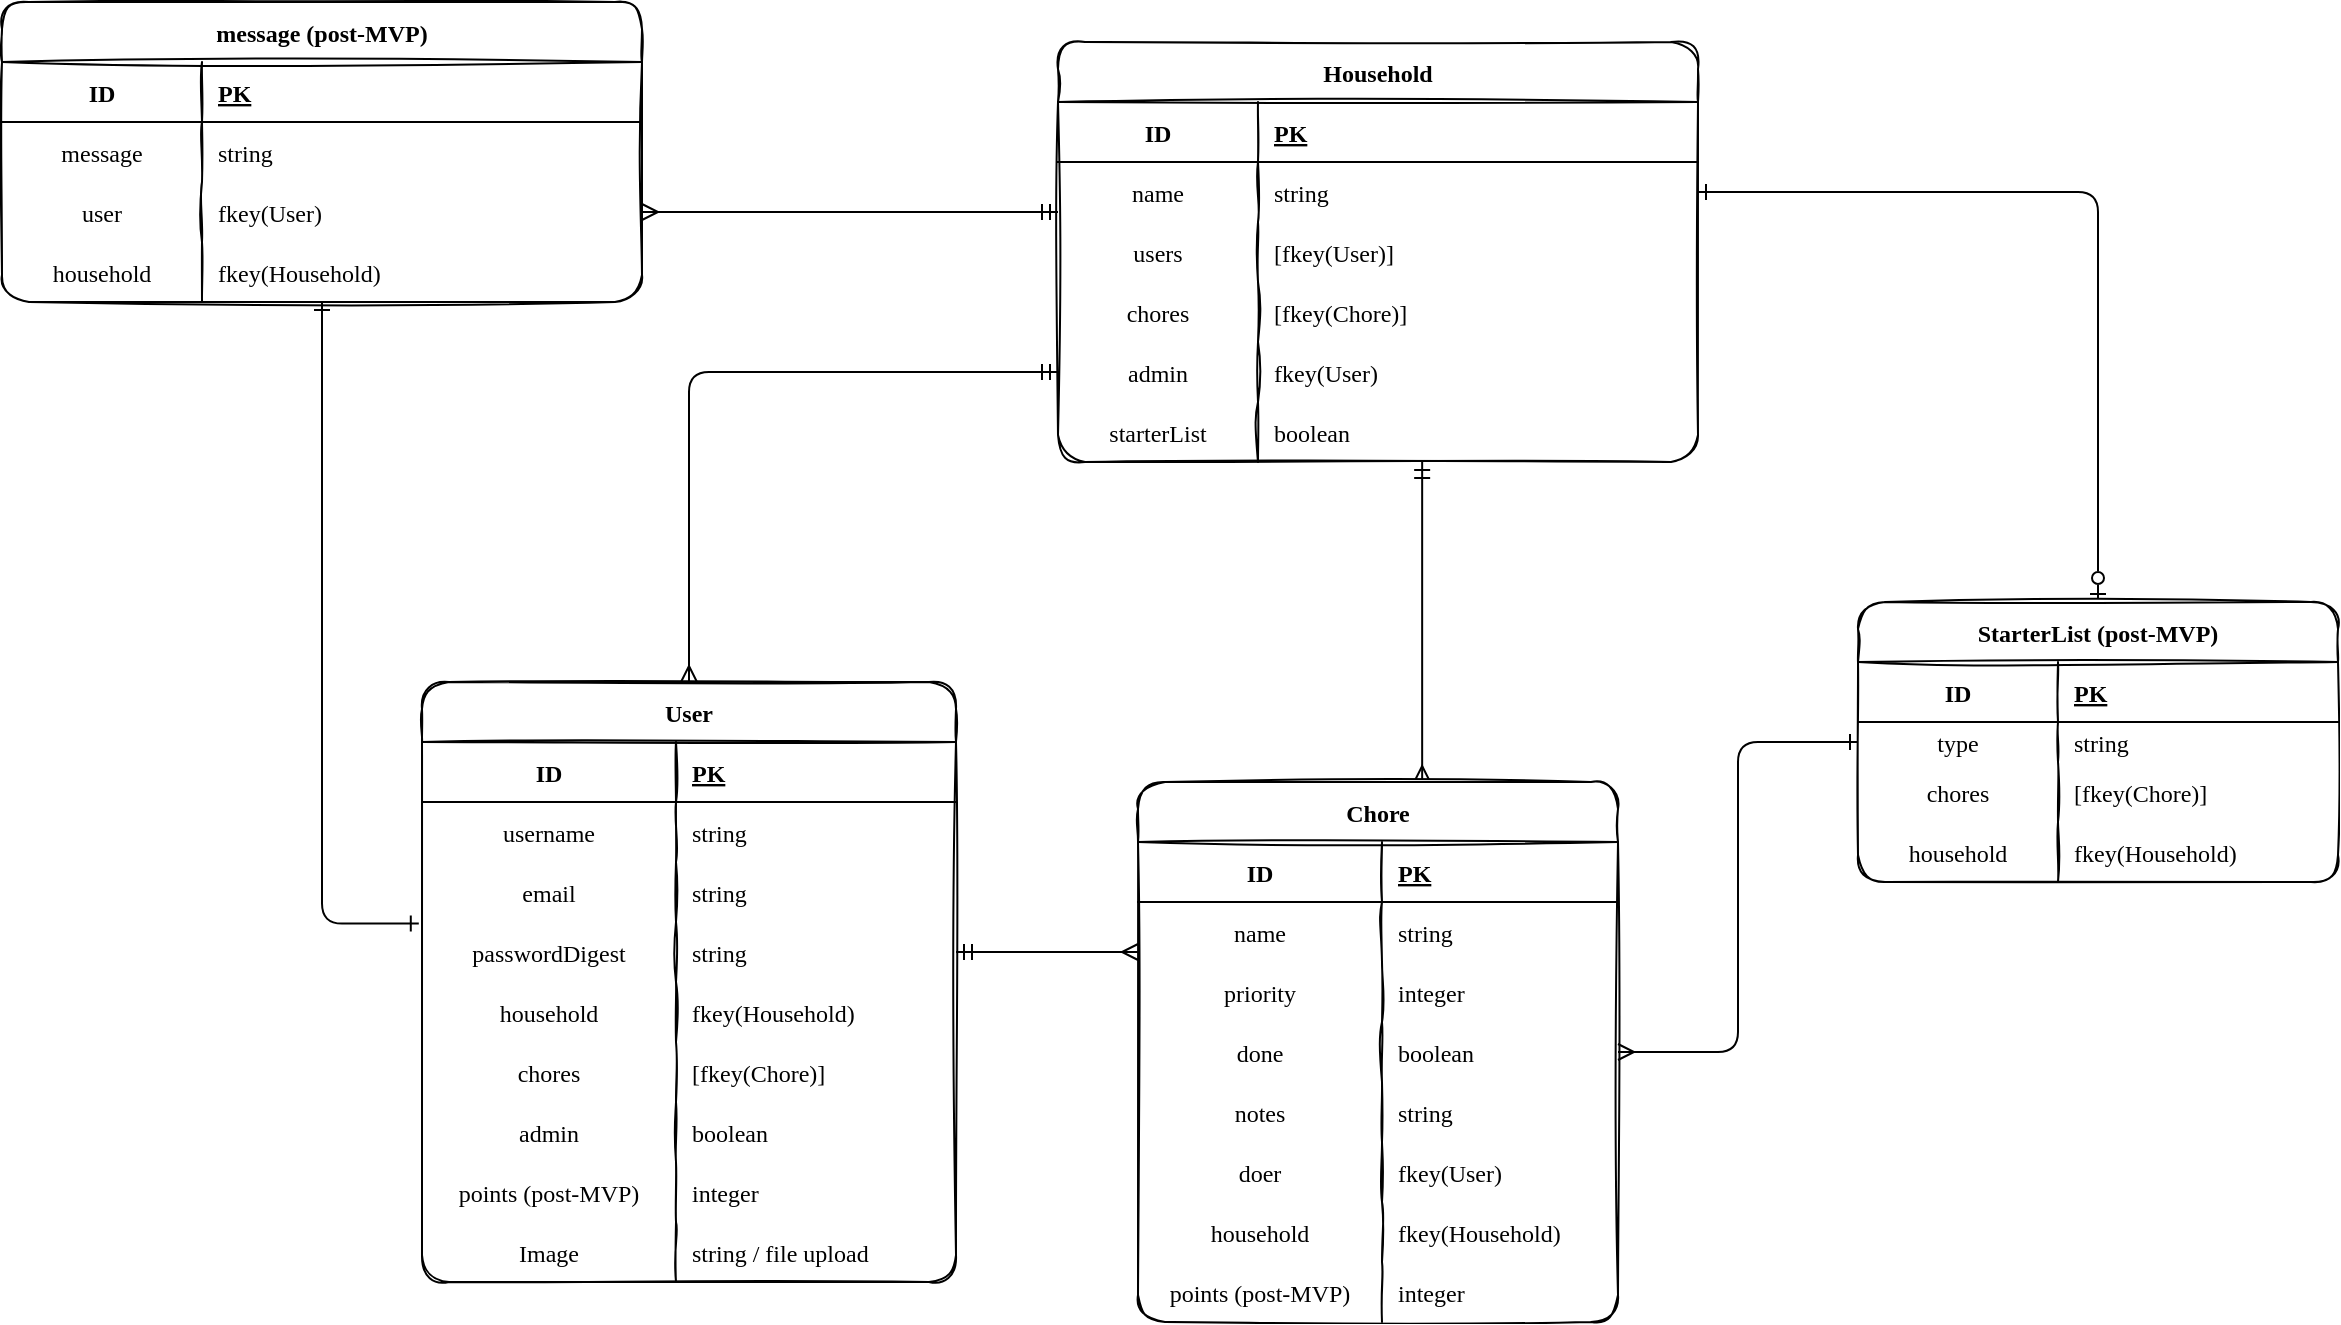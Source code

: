 <mxfile version="16.4.7" type="device"><diagram id="R2lEEEUBdFMjLlhIrx00" name="Page-1"><mxGraphModel dx="3015" dy="1069" grid="1" gridSize="10" guides="1" tooltips="1" connect="1" arrows="1" fold="1" page="1" pageScale="1" pageWidth="1100" pageHeight="850" math="0" shadow="0" extFonts="Permanent Marker^https://fonts.googleapis.com/css?family=Permanent+Marker"><root><mxCell id="0"/><mxCell id="1" parent="0"/><mxCell id="UObRuPVXWEMLyvM88c2D-24" value="" style="edgeStyle=orthogonalEdgeStyle;rounded=1;orthogonalLoop=1;jettySize=auto;html=1;fontFamily=Comic Sans MS;entryX=0;entryY=0.5;entryDx=0;entryDy=0;endArrow=ERmandOne;endFill=0;startArrow=ERmany;startFill=0;" edge="1" parent="1" source="k0sqkgPHbtRCCj4TaCLR-10" target="k0sqkgPHbtRCCj4TaCLR-58"><mxGeometry relative="1" as="geometry"><mxPoint x="308" y="230" as="targetPoint"/></mxGeometry></mxCell><mxCell id="k0sqkgPHbtRCCj4TaCLR-10" value="User" style="shape=table;startSize=30;container=1;collapsible=1;childLayout=tableLayout;fixedRows=1;rowLines=0;fontStyle=1;align=center;resizeLast=1;rounded=1;sketch=1;fontFamily=Comic Sans MS;" parent="1" vertex="1"><mxGeometry x="60" y="400" width="267" height="300" as="geometry"/></mxCell><mxCell id="k0sqkgPHbtRCCj4TaCLR-11" value="" style="shape=partialRectangle;collapsible=0;dropTarget=0;pointerEvents=0;fillColor=none;top=0;left=0;bottom=1;right=0;points=[[0,0.5],[1,0.5]];portConstraint=eastwest;fontFamily=Comic Sans MS;" parent="k0sqkgPHbtRCCj4TaCLR-10" vertex="1"><mxGeometry y="30" width="267" height="30" as="geometry"/></mxCell><mxCell id="k0sqkgPHbtRCCj4TaCLR-12" value="ID" style="shape=partialRectangle;connectable=0;fillColor=none;top=0;left=0;bottom=0;right=0;fontStyle=1;overflow=hidden;fontFamily=Comic Sans MS;" parent="k0sqkgPHbtRCCj4TaCLR-11" vertex="1"><mxGeometry width="127.0" height="30" as="geometry"><mxRectangle width="127.0" height="30" as="alternateBounds"/></mxGeometry></mxCell><mxCell id="k0sqkgPHbtRCCj4TaCLR-13" value="PK" style="shape=partialRectangle;connectable=0;fillColor=none;top=0;left=0;bottom=0;right=0;align=left;spacingLeft=6;fontStyle=5;overflow=hidden;fontFamily=Comic Sans MS;" parent="k0sqkgPHbtRCCj4TaCLR-11" vertex="1"><mxGeometry x="127.0" width="140.0" height="30" as="geometry"><mxRectangle width="140.0" height="30" as="alternateBounds"/></mxGeometry></mxCell><mxCell id="k0sqkgPHbtRCCj4TaCLR-17" value="" style="shape=partialRectangle;collapsible=0;dropTarget=0;pointerEvents=0;fillColor=none;top=0;left=0;bottom=0;right=0;points=[[0,0.5],[1,0.5]];portConstraint=eastwest;fontFamily=Comic Sans MS;" parent="k0sqkgPHbtRCCj4TaCLR-10" vertex="1"><mxGeometry y="60" width="267" height="30" as="geometry"/></mxCell><mxCell id="k0sqkgPHbtRCCj4TaCLR-18" value="username" style="shape=partialRectangle;connectable=0;fillColor=none;top=0;left=0;bottom=0;right=0;editable=1;overflow=hidden;fontFamily=Comic Sans MS;" parent="k0sqkgPHbtRCCj4TaCLR-17" vertex="1"><mxGeometry width="127.0" height="30" as="geometry"><mxRectangle width="127.0" height="30" as="alternateBounds"/></mxGeometry></mxCell><mxCell id="k0sqkgPHbtRCCj4TaCLR-19" value="string" style="shape=partialRectangle;connectable=0;fillColor=none;top=0;left=0;bottom=0;right=0;align=left;spacingLeft=6;overflow=hidden;fontFamily=Comic Sans MS;" parent="k0sqkgPHbtRCCj4TaCLR-17" vertex="1"><mxGeometry x="127.0" width="140.0" height="30" as="geometry"><mxRectangle width="140.0" height="30" as="alternateBounds"/></mxGeometry></mxCell><mxCell id="ItF90PkesfLEL1xgG9yR-4" style="shape=partialRectangle;collapsible=0;dropTarget=0;pointerEvents=0;fillColor=none;top=0;left=0;bottom=0;right=0;points=[[0,0.5],[1,0.5]];portConstraint=eastwest;fontFamily=Comic Sans MS;" parent="k0sqkgPHbtRCCj4TaCLR-10" vertex="1"><mxGeometry y="90" width="267" height="30" as="geometry"/></mxCell><mxCell id="ItF90PkesfLEL1xgG9yR-5" value="email" style="shape=partialRectangle;connectable=0;fillColor=none;top=0;left=0;bottom=0;right=0;editable=1;overflow=hidden;fontFamily=Comic Sans MS;" parent="ItF90PkesfLEL1xgG9yR-4" vertex="1"><mxGeometry width="127.0" height="30" as="geometry"><mxRectangle width="127.0" height="30" as="alternateBounds"/></mxGeometry></mxCell><mxCell id="ItF90PkesfLEL1xgG9yR-6" value="string" style="shape=partialRectangle;connectable=0;fillColor=none;top=0;left=0;bottom=0;right=0;align=left;spacingLeft=6;overflow=hidden;fontFamily=Comic Sans MS;" parent="ItF90PkesfLEL1xgG9yR-4" vertex="1"><mxGeometry x="127.0" width="140.0" height="30" as="geometry"><mxRectangle width="140.0" height="30" as="alternateBounds"/></mxGeometry></mxCell><mxCell id="k0sqkgPHbtRCCj4TaCLR-20" value="" style="shape=partialRectangle;collapsible=0;dropTarget=0;pointerEvents=0;fillColor=none;top=0;left=0;bottom=0;right=0;points=[[0,0.5],[1,0.5]];portConstraint=eastwest;fontFamily=Comic Sans MS;" parent="k0sqkgPHbtRCCj4TaCLR-10" vertex="1"><mxGeometry y="120" width="267" height="30" as="geometry"/></mxCell><mxCell id="k0sqkgPHbtRCCj4TaCLR-21" value="passwordDigest" style="shape=partialRectangle;connectable=0;fillColor=none;top=0;left=0;bottom=0;right=0;editable=1;overflow=hidden;fontFamily=Comic Sans MS;" parent="k0sqkgPHbtRCCj4TaCLR-20" vertex="1"><mxGeometry width="127.0" height="30" as="geometry"><mxRectangle width="127.0" height="30" as="alternateBounds"/></mxGeometry></mxCell><mxCell id="k0sqkgPHbtRCCj4TaCLR-22" value="string" style="shape=partialRectangle;connectable=0;fillColor=none;top=0;left=0;bottom=0;right=0;align=left;spacingLeft=6;overflow=hidden;fontFamily=Comic Sans MS;" parent="k0sqkgPHbtRCCj4TaCLR-20" vertex="1"><mxGeometry x="127.0" width="140.0" height="30" as="geometry"><mxRectangle width="140.0" height="30" as="alternateBounds"/></mxGeometry></mxCell><mxCell id="k0sqkgPHbtRCCj4TaCLR-14" value="" style="shape=partialRectangle;collapsible=0;dropTarget=0;pointerEvents=0;fillColor=none;top=0;left=0;bottom=0;right=0;points=[[0,0.5],[1,0.5]];portConstraint=eastwest;fontFamily=Comic Sans MS;" parent="k0sqkgPHbtRCCj4TaCLR-10" vertex="1"><mxGeometry y="150" width="267" height="30" as="geometry"/></mxCell><mxCell id="k0sqkgPHbtRCCj4TaCLR-15" value="household" style="shape=partialRectangle;connectable=0;fillColor=none;top=0;left=0;bottom=0;right=0;editable=1;overflow=hidden;fontFamily=Comic Sans MS;" parent="k0sqkgPHbtRCCj4TaCLR-14" vertex="1"><mxGeometry width="127.0" height="30" as="geometry"><mxRectangle width="127.0" height="30" as="alternateBounds"/></mxGeometry></mxCell><mxCell id="k0sqkgPHbtRCCj4TaCLR-16" value="fkey(Household)" style="shape=partialRectangle;connectable=0;fillColor=none;top=0;left=0;bottom=0;right=0;align=left;spacingLeft=6;overflow=hidden;fontFamily=Comic Sans MS;" parent="k0sqkgPHbtRCCj4TaCLR-14" vertex="1"><mxGeometry x="127.0" width="140.0" height="30" as="geometry"><mxRectangle width="140.0" height="30" as="alternateBounds"/></mxGeometry></mxCell><mxCell id="k0sqkgPHbtRCCj4TaCLR-42" style="shape=partialRectangle;collapsible=0;dropTarget=0;pointerEvents=0;fillColor=none;top=0;left=0;bottom=0;right=0;points=[[0,0.5],[1,0.5]];portConstraint=eastwest;fontFamily=Comic Sans MS;" parent="k0sqkgPHbtRCCj4TaCLR-10" vertex="1"><mxGeometry y="180" width="267" height="30" as="geometry"/></mxCell><mxCell id="k0sqkgPHbtRCCj4TaCLR-43" value="chores" style="shape=partialRectangle;connectable=0;fillColor=none;top=0;left=0;bottom=0;right=0;editable=1;overflow=hidden;fontFamily=Comic Sans MS;" parent="k0sqkgPHbtRCCj4TaCLR-42" vertex="1"><mxGeometry width="127.0" height="30" as="geometry"><mxRectangle width="127.0" height="30" as="alternateBounds"/></mxGeometry></mxCell><mxCell id="k0sqkgPHbtRCCj4TaCLR-44" value="[fkey(Chore)]" style="shape=partialRectangle;connectable=0;fillColor=none;top=0;left=0;bottom=0;right=0;align=left;spacingLeft=6;overflow=hidden;fontFamily=Comic Sans MS;" parent="k0sqkgPHbtRCCj4TaCLR-42" vertex="1"><mxGeometry x="127.0" width="140.0" height="30" as="geometry"><mxRectangle width="140.0" height="30" as="alternateBounds"/></mxGeometry></mxCell><mxCell id="k0sqkgPHbtRCCj4TaCLR-39" style="shape=partialRectangle;collapsible=0;dropTarget=0;pointerEvents=0;fillColor=none;top=0;left=0;bottom=0;right=0;points=[[0,0.5],[1,0.5]];portConstraint=eastwest;fontFamily=Comic Sans MS;" parent="k0sqkgPHbtRCCj4TaCLR-10" vertex="1"><mxGeometry y="210" width="267" height="30" as="geometry"/></mxCell><mxCell id="k0sqkgPHbtRCCj4TaCLR-40" value="admin" style="shape=partialRectangle;connectable=0;fillColor=none;top=0;left=0;bottom=0;right=0;editable=1;overflow=hidden;fontFamily=Comic Sans MS;" parent="k0sqkgPHbtRCCj4TaCLR-39" vertex="1"><mxGeometry width="127.0" height="30" as="geometry"><mxRectangle width="127.0" height="30" as="alternateBounds"/></mxGeometry></mxCell><mxCell id="k0sqkgPHbtRCCj4TaCLR-41" value="boolean" style="shape=partialRectangle;connectable=0;fillColor=none;top=0;left=0;bottom=0;right=0;align=left;spacingLeft=6;overflow=hidden;fontFamily=Comic Sans MS;" parent="k0sqkgPHbtRCCj4TaCLR-39" vertex="1"><mxGeometry x="127.0" width="140.0" height="30" as="geometry"><mxRectangle width="140.0" height="30" as="alternateBounds"/></mxGeometry></mxCell><mxCell id="UObRuPVXWEMLyvM88c2D-154" style="shape=partialRectangle;collapsible=0;dropTarget=0;pointerEvents=0;fillColor=none;top=0;left=0;bottom=0;right=0;points=[[0,0.5],[1,0.5]];portConstraint=eastwest;fontFamily=Comic Sans MS;" vertex="1" parent="k0sqkgPHbtRCCj4TaCLR-10"><mxGeometry y="240" width="267" height="30" as="geometry"/></mxCell><mxCell id="UObRuPVXWEMLyvM88c2D-155" value="points (post-MVP)" style="shape=partialRectangle;connectable=0;fillColor=none;top=0;left=0;bottom=0;right=0;editable=1;overflow=hidden;fontFamily=Permanent Marker;fontSource=https%3A%2F%2Ffonts.googleapis.com%2Fcss%3Ffamily%3DPermanent%2BMarker;" vertex="1" parent="UObRuPVXWEMLyvM88c2D-154"><mxGeometry width="127.0" height="30" as="geometry"><mxRectangle width="127.0" height="30" as="alternateBounds"/></mxGeometry></mxCell><mxCell id="UObRuPVXWEMLyvM88c2D-156" value="integer" style="shape=partialRectangle;connectable=0;fillColor=none;top=0;left=0;bottom=0;right=0;align=left;spacingLeft=6;overflow=hidden;fontFamily=Permanent Marker;fontSource=https%3A%2F%2Ffonts.googleapis.com%2Fcss%3Ffamily%3DPermanent%2BMarker;" vertex="1" parent="UObRuPVXWEMLyvM88c2D-154"><mxGeometry x="127.0" width="140.0" height="30" as="geometry"><mxRectangle width="140.0" height="30" as="alternateBounds"/></mxGeometry></mxCell><mxCell id="UObRuPVXWEMLyvM88c2D-159" style="shape=partialRectangle;collapsible=0;dropTarget=0;pointerEvents=0;fillColor=none;top=0;left=0;bottom=0;right=0;points=[[0,0.5],[1,0.5]];portConstraint=eastwest;fontFamily=Comic Sans MS;" vertex="1" parent="k0sqkgPHbtRCCj4TaCLR-10"><mxGeometry y="270" width="267" height="30" as="geometry"/></mxCell><mxCell id="UObRuPVXWEMLyvM88c2D-160" value="Image" style="shape=partialRectangle;connectable=0;fillColor=none;top=0;left=0;bottom=0;right=0;editable=1;overflow=hidden;fontFamily=Permanent Marker;fontSource=https%3A%2F%2Ffonts.googleapis.com%2Fcss%3Ffamily%3DPermanent%2BMarker;" vertex="1" parent="UObRuPVXWEMLyvM88c2D-159"><mxGeometry width="127.0" height="30" as="geometry"><mxRectangle width="127.0" height="30" as="alternateBounds"/></mxGeometry></mxCell><mxCell id="UObRuPVXWEMLyvM88c2D-161" value="string / file upload" style="shape=partialRectangle;connectable=0;fillColor=none;top=0;left=0;bottom=0;right=0;align=left;spacingLeft=6;overflow=hidden;fontFamily=Permanent Marker;fontSource=https%3A%2F%2Ffonts.googleapis.com%2Fcss%3Ffamily%3DPermanent%2BMarker;" vertex="1" parent="UObRuPVXWEMLyvM88c2D-159"><mxGeometry x="127.0" width="140.0" height="30" as="geometry"><mxRectangle width="140.0" height="30" as="alternateBounds"/></mxGeometry></mxCell><mxCell id="UObRuPVXWEMLyvM88c2D-143" value="" style="edgeStyle=orthogonalEdgeStyle;rounded=1;orthogonalLoop=1;jettySize=auto;html=1;fontFamily=Comic Sans MS;startArrow=ERmandOne;startFill=0;endArrow=ERmany;endFill=0;" edge="1" parent="1" source="k0sqkgPHbtRCCj4TaCLR-45" target="UObRuPVXWEMLyvM88c2D-124"><mxGeometry relative="1" as="geometry"><Array as="points"><mxPoint x="330" y="165"/><mxPoint x="330" y="165"/></Array></mxGeometry></mxCell><mxCell id="UObRuPVXWEMLyvM88c2D-150" value="" style="edgeStyle=orthogonalEdgeStyle;rounded=1;orthogonalLoop=1;jettySize=auto;html=1;fontFamily=Comic Sans MS;startArrow=ERmandOne;startFill=0;endArrow=ERmany;endFill=0;exitX=0.569;exitY=1;exitDx=0;exitDy=0;exitPerimeter=0;entryX=0.592;entryY=0;entryDx=0;entryDy=0;entryPerimeter=0;" edge="1" parent="1" source="UObRuPVXWEMLyvM88c2D-118" target="UObRuPVXWEMLyvM88c2D-1"><mxGeometry relative="1" as="geometry"><mxPoint x="198" y="185" as="targetPoint"/></mxGeometry></mxCell><mxCell id="k0sqkgPHbtRCCj4TaCLR-45" value="Household" style="shape=table;startSize=30;container=1;collapsible=1;childLayout=tableLayout;fixedRows=1;rowLines=0;fontStyle=1;align=center;resizeLast=1;rounded=1;sketch=1;fontFamily=Comic Sans MS;" parent="1" vertex="1"><mxGeometry x="378" y="80" width="320" height="210" as="geometry"/></mxCell><mxCell id="k0sqkgPHbtRCCj4TaCLR-46" value="" style="shape=partialRectangle;collapsible=0;dropTarget=0;pointerEvents=0;fillColor=none;top=0;left=0;bottom=1;right=0;points=[[0,0.5],[1,0.5]];portConstraint=eastwest;fontFamily=Comic Sans MS;" parent="k0sqkgPHbtRCCj4TaCLR-45" vertex="1"><mxGeometry y="30" width="320" height="30" as="geometry"/></mxCell><mxCell id="k0sqkgPHbtRCCj4TaCLR-47" value="ID" style="shape=partialRectangle;connectable=0;fillColor=none;top=0;left=0;bottom=0;right=0;fontStyle=1;overflow=hidden;fontFamily=Comic Sans MS;" parent="k0sqkgPHbtRCCj4TaCLR-46" vertex="1"><mxGeometry width="100" height="30" as="geometry"><mxRectangle width="100" height="30" as="alternateBounds"/></mxGeometry></mxCell><mxCell id="k0sqkgPHbtRCCj4TaCLR-48" value="PK" style="shape=partialRectangle;connectable=0;fillColor=none;top=0;left=0;bottom=0;right=0;align=left;spacingLeft=6;fontStyle=5;overflow=hidden;fontFamily=Comic Sans MS;" parent="k0sqkgPHbtRCCj4TaCLR-46" vertex="1"><mxGeometry x="100" width="220" height="30" as="geometry"><mxRectangle width="220" height="30" as="alternateBounds"/></mxGeometry></mxCell><mxCell id="k0sqkgPHbtRCCj4TaCLR-49" value="" style="shape=partialRectangle;collapsible=0;dropTarget=0;pointerEvents=0;fillColor=none;top=0;left=0;bottom=0;right=0;points=[[0,0.5],[1,0.5]];portConstraint=eastwest;fontFamily=Comic Sans MS;" parent="k0sqkgPHbtRCCj4TaCLR-45" vertex="1"><mxGeometry y="60" width="320" height="30" as="geometry"/></mxCell><mxCell id="k0sqkgPHbtRCCj4TaCLR-50" value="name" style="shape=partialRectangle;connectable=0;fillColor=none;top=0;left=0;bottom=0;right=0;editable=1;overflow=hidden;fontFamily=Comic Sans MS;" parent="k0sqkgPHbtRCCj4TaCLR-49" vertex="1"><mxGeometry width="100" height="30" as="geometry"><mxRectangle width="100" height="30" as="alternateBounds"/></mxGeometry></mxCell><mxCell id="k0sqkgPHbtRCCj4TaCLR-51" value="string" style="shape=partialRectangle;connectable=0;fillColor=none;top=0;left=0;bottom=0;right=0;align=left;spacingLeft=6;overflow=hidden;fontFamily=Comic Sans MS;" parent="k0sqkgPHbtRCCj4TaCLR-49" vertex="1"><mxGeometry x="100" width="220" height="30" as="geometry"><mxRectangle width="220" height="30" as="alternateBounds"/></mxGeometry></mxCell><mxCell id="k0sqkgPHbtRCCj4TaCLR-52" value="" style="shape=partialRectangle;collapsible=0;dropTarget=0;pointerEvents=0;fillColor=none;top=0;left=0;bottom=0;right=0;points=[[0,0.5],[1,0.5]];portConstraint=eastwest;fontFamily=Comic Sans MS;" parent="k0sqkgPHbtRCCj4TaCLR-45" vertex="1"><mxGeometry y="90" width="320" height="30" as="geometry"/></mxCell><mxCell id="k0sqkgPHbtRCCj4TaCLR-53" value="users" style="shape=partialRectangle;connectable=0;fillColor=none;top=0;left=0;bottom=0;right=0;editable=1;overflow=hidden;fontFamily=Comic Sans MS;" parent="k0sqkgPHbtRCCj4TaCLR-52" vertex="1"><mxGeometry width="100" height="30" as="geometry"><mxRectangle width="100" height="30" as="alternateBounds"/></mxGeometry></mxCell><mxCell id="k0sqkgPHbtRCCj4TaCLR-54" value="[fkey(User)]" style="shape=partialRectangle;connectable=0;fillColor=none;top=0;left=0;bottom=0;right=0;align=left;spacingLeft=6;overflow=hidden;fontFamily=Comic Sans MS;" parent="k0sqkgPHbtRCCj4TaCLR-52" vertex="1"><mxGeometry x="100" width="220" height="30" as="geometry"><mxRectangle width="220" height="30" as="alternateBounds"/></mxGeometry></mxCell><mxCell id="k0sqkgPHbtRCCj4TaCLR-55" value="" style="shape=partialRectangle;collapsible=0;dropTarget=0;pointerEvents=0;fillColor=none;top=0;left=0;bottom=0;right=0;points=[[0,0.5],[1,0.5]];portConstraint=eastwest;fontFamily=Comic Sans MS;" parent="k0sqkgPHbtRCCj4TaCLR-45" vertex="1"><mxGeometry y="120" width="320" height="30" as="geometry"/></mxCell><mxCell id="k0sqkgPHbtRCCj4TaCLR-56" value="chores" style="shape=partialRectangle;connectable=0;fillColor=none;top=0;left=0;bottom=0;right=0;editable=1;overflow=hidden;fontFamily=Comic Sans MS;" parent="k0sqkgPHbtRCCj4TaCLR-55" vertex="1"><mxGeometry width="100" height="30" as="geometry"><mxRectangle width="100" height="30" as="alternateBounds"/></mxGeometry></mxCell><mxCell id="k0sqkgPHbtRCCj4TaCLR-57" value="[fkey(Chore)]" style="shape=partialRectangle;connectable=0;fillColor=none;top=0;left=0;bottom=0;right=0;align=left;spacingLeft=6;overflow=hidden;fontFamily=Comic Sans MS;" parent="k0sqkgPHbtRCCj4TaCLR-55" vertex="1"><mxGeometry x="100" width="220" height="30" as="geometry"><mxRectangle width="220" height="30" as="alternateBounds"/></mxGeometry></mxCell><mxCell id="k0sqkgPHbtRCCj4TaCLR-58" style="shape=partialRectangle;collapsible=0;dropTarget=0;pointerEvents=0;fillColor=none;top=0;left=0;bottom=0;right=0;points=[[0,0.5],[1,0.5]];portConstraint=eastwest;fontFamily=Comic Sans MS;" parent="k0sqkgPHbtRCCj4TaCLR-45" vertex="1"><mxGeometry y="150" width="320" height="30" as="geometry"/></mxCell><mxCell id="k0sqkgPHbtRCCj4TaCLR-59" value="admin" style="shape=partialRectangle;connectable=0;fillColor=none;top=0;left=0;bottom=0;right=0;editable=1;overflow=hidden;fontFamily=Comic Sans MS;" parent="k0sqkgPHbtRCCj4TaCLR-58" vertex="1"><mxGeometry width="100" height="30" as="geometry"><mxRectangle width="100" height="30" as="alternateBounds"/></mxGeometry></mxCell><mxCell id="k0sqkgPHbtRCCj4TaCLR-60" value="fkey(User)" style="shape=partialRectangle;connectable=0;fillColor=none;top=0;left=0;bottom=0;right=0;align=left;spacingLeft=6;overflow=hidden;fontFamily=Comic Sans MS;" parent="k0sqkgPHbtRCCj4TaCLR-58" vertex="1"><mxGeometry x="100" width="220" height="30" as="geometry"><mxRectangle width="220" height="30" as="alternateBounds"/></mxGeometry></mxCell><mxCell id="UObRuPVXWEMLyvM88c2D-118" style="shape=partialRectangle;collapsible=0;dropTarget=0;pointerEvents=0;fillColor=none;top=0;left=0;bottom=0;right=0;points=[[0,0.5],[1,0.5]];portConstraint=eastwest;fontFamily=Comic Sans MS;" vertex="1" parent="k0sqkgPHbtRCCj4TaCLR-45"><mxGeometry y="180" width="320" height="30" as="geometry"/></mxCell><mxCell id="UObRuPVXWEMLyvM88c2D-119" value="starterList" style="shape=partialRectangle;connectable=0;fillColor=none;top=0;left=0;bottom=0;right=0;editable=1;overflow=hidden;fontFamily=Comic Sans MS;" vertex="1" parent="UObRuPVXWEMLyvM88c2D-118"><mxGeometry width="100" height="30" as="geometry"><mxRectangle width="100" height="30" as="alternateBounds"/></mxGeometry></mxCell><mxCell id="UObRuPVXWEMLyvM88c2D-120" value="boolean" style="shape=partialRectangle;connectable=0;fillColor=none;top=0;left=0;bottom=0;right=0;align=left;spacingLeft=6;overflow=hidden;fontFamily=Comic Sans MS;" vertex="1" parent="UObRuPVXWEMLyvM88c2D-118"><mxGeometry x="100" width="220" height="30" as="geometry"><mxRectangle width="220" height="30" as="alternateBounds"/></mxGeometry></mxCell><mxCell id="UObRuPVXWEMLyvM88c2D-58" value="" style="edgeStyle=orthogonalEdgeStyle;rounded=1;orthogonalLoop=1;jettySize=auto;html=1;fontFamily=Comic Sans MS;startArrow=ERmany;startFill=0;endArrow=ERmandOne;endFill=0;entryX=1;entryY=0.5;entryDx=0;entryDy=0;" edge="1" parent="1" source="UObRuPVXWEMLyvM88c2D-1" target="k0sqkgPHbtRCCj4TaCLR-20"><mxGeometry relative="1" as="geometry"><mxPoint x="598" y="520" as="targetPoint"/><Array as="points"><mxPoint x="618" y="535"/><mxPoint x="618" y="535"/></Array></mxGeometry></mxCell><mxCell id="UObRuPVXWEMLyvM88c2D-100" value="" style="edgeStyle=orthogonalEdgeStyle;rounded=1;orthogonalLoop=1;jettySize=auto;html=1;fontFamily=Comic Sans MS;startArrow=ERmany;startFill=0;endArrow=ERone;endFill=0;" edge="1" parent="1" source="UObRuPVXWEMLyvM88c2D-1" target="UObRuPVXWEMLyvM88c2D-81"><mxGeometry relative="1" as="geometry"/></mxCell><mxCell id="UObRuPVXWEMLyvM88c2D-1" value="Chore" style="shape=table;startSize=30;container=1;collapsible=1;childLayout=tableLayout;fixedRows=1;rowLines=0;fontStyle=1;align=center;resizeLast=1;rounded=1;sketch=1;fontFamily=Comic Sans MS;" vertex="1" parent="1"><mxGeometry x="418" y="450" width="240" height="270" as="geometry"/></mxCell><mxCell id="UObRuPVXWEMLyvM88c2D-2" value="" style="shape=partialRectangle;collapsible=0;dropTarget=0;pointerEvents=0;fillColor=none;top=0;left=0;bottom=1;right=0;points=[[0,0.5],[1,0.5]];portConstraint=eastwest;fontFamily=Comic Sans MS;" vertex="1" parent="UObRuPVXWEMLyvM88c2D-1"><mxGeometry y="30" width="240" height="30" as="geometry"/></mxCell><mxCell id="UObRuPVXWEMLyvM88c2D-3" value="ID" style="shape=partialRectangle;connectable=0;fillColor=none;top=0;left=0;bottom=0;right=0;fontStyle=1;overflow=hidden;fontFamily=Comic Sans MS;" vertex="1" parent="UObRuPVXWEMLyvM88c2D-2"><mxGeometry width="122.0" height="30" as="geometry"><mxRectangle width="122.0" height="30" as="alternateBounds"/></mxGeometry></mxCell><mxCell id="UObRuPVXWEMLyvM88c2D-4" value="PK" style="shape=partialRectangle;connectable=0;fillColor=none;top=0;left=0;bottom=0;right=0;align=left;spacingLeft=6;fontStyle=5;overflow=hidden;fontFamily=Comic Sans MS;" vertex="1" parent="UObRuPVXWEMLyvM88c2D-2"><mxGeometry x="122.0" width="118.0" height="30" as="geometry"><mxRectangle width="118.0" height="30" as="alternateBounds"/></mxGeometry></mxCell><mxCell id="UObRuPVXWEMLyvM88c2D-5" value="" style="shape=partialRectangle;collapsible=0;dropTarget=0;pointerEvents=0;fillColor=none;top=0;left=0;bottom=0;right=0;points=[[0,0.5],[1,0.5]];portConstraint=eastwest;fontFamily=Comic Sans MS;" vertex="1" parent="UObRuPVXWEMLyvM88c2D-1"><mxGeometry y="60" width="240" height="30" as="geometry"/></mxCell><mxCell id="UObRuPVXWEMLyvM88c2D-6" value="name" style="shape=partialRectangle;connectable=0;fillColor=none;top=0;left=0;bottom=0;right=0;editable=1;overflow=hidden;fontFamily=Comic Sans MS;" vertex="1" parent="UObRuPVXWEMLyvM88c2D-5"><mxGeometry width="122.0" height="30" as="geometry"><mxRectangle width="122.0" height="30" as="alternateBounds"/></mxGeometry></mxCell><mxCell id="UObRuPVXWEMLyvM88c2D-7" value="string" style="shape=partialRectangle;connectable=0;fillColor=none;top=0;left=0;bottom=0;right=0;align=left;spacingLeft=6;overflow=hidden;fontFamily=Comic Sans MS;" vertex="1" parent="UObRuPVXWEMLyvM88c2D-5"><mxGeometry x="122.0" width="118.0" height="30" as="geometry"><mxRectangle width="118.0" height="30" as="alternateBounds"/></mxGeometry></mxCell><mxCell id="UObRuPVXWEMLyvM88c2D-8" style="shape=partialRectangle;collapsible=0;dropTarget=0;pointerEvents=0;fillColor=none;top=0;left=0;bottom=0;right=0;points=[[0,0.5],[1,0.5]];portConstraint=eastwest;fontFamily=Comic Sans MS;" vertex="1" parent="UObRuPVXWEMLyvM88c2D-1"><mxGeometry y="90" width="240" height="30" as="geometry"/></mxCell><mxCell id="UObRuPVXWEMLyvM88c2D-9" value="priority" style="shape=partialRectangle;connectable=0;fillColor=none;top=0;left=0;bottom=0;right=0;editable=1;overflow=hidden;fontFamily=Comic Sans MS;" vertex="1" parent="UObRuPVXWEMLyvM88c2D-8"><mxGeometry width="122.0" height="30" as="geometry"><mxRectangle width="122.0" height="30" as="alternateBounds"/></mxGeometry></mxCell><mxCell id="UObRuPVXWEMLyvM88c2D-10" value="integer" style="shape=partialRectangle;connectable=0;fillColor=none;top=0;left=0;bottom=0;right=0;align=left;spacingLeft=6;overflow=hidden;fontFamily=Comic Sans MS;" vertex="1" parent="UObRuPVXWEMLyvM88c2D-8"><mxGeometry x="122.0" width="118.0" height="30" as="geometry"><mxRectangle width="118.0" height="30" as="alternateBounds"/></mxGeometry></mxCell><mxCell id="UObRuPVXWEMLyvM88c2D-14" value="" style="shape=partialRectangle;collapsible=0;dropTarget=0;pointerEvents=0;fillColor=none;top=0;left=0;bottom=0;right=0;points=[[0,0.5],[1,0.5]];portConstraint=eastwest;fontFamily=Comic Sans MS;" vertex="1" parent="UObRuPVXWEMLyvM88c2D-1"><mxGeometry y="120" width="240" height="30" as="geometry"/></mxCell><mxCell id="UObRuPVXWEMLyvM88c2D-15" value="done" style="shape=partialRectangle;connectable=0;fillColor=none;top=0;left=0;bottom=0;right=0;editable=1;overflow=hidden;fontFamily=Comic Sans MS;" vertex="1" parent="UObRuPVXWEMLyvM88c2D-14"><mxGeometry width="122.0" height="30" as="geometry"><mxRectangle width="122.0" height="30" as="alternateBounds"/></mxGeometry></mxCell><mxCell id="UObRuPVXWEMLyvM88c2D-16" value="boolean" style="shape=partialRectangle;connectable=0;fillColor=none;top=0;left=0;bottom=0;right=0;align=left;spacingLeft=6;overflow=hidden;fontFamily=Comic Sans MS;" vertex="1" parent="UObRuPVXWEMLyvM88c2D-14"><mxGeometry x="122.0" width="118.0" height="30" as="geometry"><mxRectangle width="118.0" height="30" as="alternateBounds"/></mxGeometry></mxCell><mxCell id="UObRuPVXWEMLyvM88c2D-121" style="shape=partialRectangle;collapsible=0;dropTarget=0;pointerEvents=0;fillColor=none;top=0;left=0;bottom=0;right=0;points=[[0,0.5],[1,0.5]];portConstraint=eastwest;fontFamily=Comic Sans MS;" vertex="1" parent="UObRuPVXWEMLyvM88c2D-1"><mxGeometry y="150" width="240" height="30" as="geometry"/></mxCell><mxCell id="UObRuPVXWEMLyvM88c2D-122" value="notes" style="shape=partialRectangle;connectable=0;fillColor=none;top=0;left=0;bottom=0;right=0;editable=1;overflow=hidden;fontFamily=Comic Sans MS;" vertex="1" parent="UObRuPVXWEMLyvM88c2D-121"><mxGeometry width="122.0" height="30" as="geometry"><mxRectangle width="122.0" height="30" as="alternateBounds"/></mxGeometry></mxCell><mxCell id="UObRuPVXWEMLyvM88c2D-123" value="string" style="shape=partialRectangle;connectable=0;fillColor=none;top=0;left=0;bottom=0;right=0;align=left;spacingLeft=6;overflow=hidden;fontFamily=Comic Sans MS;" vertex="1" parent="UObRuPVXWEMLyvM88c2D-121"><mxGeometry x="122.0" width="118.0" height="30" as="geometry"><mxRectangle width="118.0" height="30" as="alternateBounds"/></mxGeometry></mxCell><mxCell id="UObRuPVXWEMLyvM88c2D-11" value="" style="shape=partialRectangle;collapsible=0;dropTarget=0;pointerEvents=0;fillColor=none;top=0;left=0;bottom=0;right=0;points=[[0,0.5],[1,0.5]];portConstraint=eastwest;fontFamily=Comic Sans MS;" vertex="1" parent="UObRuPVXWEMLyvM88c2D-1"><mxGeometry y="180" width="240" height="30" as="geometry"/></mxCell><mxCell id="UObRuPVXWEMLyvM88c2D-12" value="doer" style="shape=partialRectangle;connectable=0;fillColor=none;top=0;left=0;bottom=0;right=0;editable=1;overflow=hidden;fontFamily=Comic Sans MS;" vertex="1" parent="UObRuPVXWEMLyvM88c2D-11"><mxGeometry width="122.0" height="30" as="geometry"><mxRectangle width="122.0" height="30" as="alternateBounds"/></mxGeometry></mxCell><mxCell id="UObRuPVXWEMLyvM88c2D-13" value="fkey(User)" style="shape=partialRectangle;connectable=0;fillColor=none;top=0;left=0;bottom=0;right=0;align=left;spacingLeft=6;overflow=hidden;fontFamily=Comic Sans MS;" vertex="1" parent="UObRuPVXWEMLyvM88c2D-11"><mxGeometry x="122.0" width="118.0" height="30" as="geometry"><mxRectangle width="118.0" height="30" as="alternateBounds"/></mxGeometry></mxCell><mxCell id="UObRuPVXWEMLyvM88c2D-59" style="shape=partialRectangle;collapsible=0;dropTarget=0;pointerEvents=0;fillColor=none;top=0;left=0;bottom=0;right=0;points=[[0,0.5],[1,0.5]];portConstraint=eastwest;fontFamily=Comic Sans MS;" vertex="1" parent="UObRuPVXWEMLyvM88c2D-1"><mxGeometry y="210" width="240" height="30" as="geometry"/></mxCell><mxCell id="UObRuPVXWEMLyvM88c2D-60" value="household" style="shape=partialRectangle;connectable=0;fillColor=none;top=0;left=0;bottom=0;right=0;editable=1;overflow=hidden;fontFamily=Comic Sans MS;" vertex="1" parent="UObRuPVXWEMLyvM88c2D-59"><mxGeometry width="122.0" height="30" as="geometry"><mxRectangle width="122.0" height="30" as="alternateBounds"/></mxGeometry></mxCell><mxCell id="UObRuPVXWEMLyvM88c2D-61" value="fkey(Household)" style="shape=partialRectangle;connectable=0;fillColor=none;top=0;left=0;bottom=0;right=0;align=left;spacingLeft=6;overflow=hidden;fontFamily=Comic Sans MS;" vertex="1" parent="UObRuPVXWEMLyvM88c2D-59"><mxGeometry x="122.0" width="118.0" height="30" as="geometry"><mxRectangle width="118.0" height="30" as="alternateBounds"/></mxGeometry></mxCell><mxCell id="UObRuPVXWEMLyvM88c2D-151" style="shape=partialRectangle;collapsible=0;dropTarget=0;pointerEvents=0;fillColor=none;top=0;left=0;bottom=0;right=0;points=[[0,0.5],[1,0.5]];portConstraint=eastwest;fontFamily=Comic Sans MS;" vertex="1" parent="UObRuPVXWEMLyvM88c2D-1"><mxGeometry y="240" width="240" height="30" as="geometry"/></mxCell><mxCell id="UObRuPVXWEMLyvM88c2D-152" value="points (post-MVP)" style="shape=partialRectangle;connectable=0;fillColor=none;top=0;left=0;bottom=0;right=0;editable=1;overflow=hidden;fontFamily=Permanent Marker;fontSource=https%3A%2F%2Ffonts.googleapis.com%2Fcss%3Ffamily%3DPermanent%2BMarker;" vertex="1" parent="UObRuPVXWEMLyvM88c2D-151"><mxGeometry width="122.0" height="30" as="geometry"><mxRectangle width="122.0" height="30" as="alternateBounds"/></mxGeometry></mxCell><mxCell id="UObRuPVXWEMLyvM88c2D-153" value="integer" style="shape=partialRectangle;connectable=0;fillColor=none;top=0;left=0;bottom=0;right=0;align=left;spacingLeft=6;overflow=hidden;fontFamily=Permanent Marker;fontSource=https%3A%2F%2Ffonts.googleapis.com%2Fcss%3Ffamily%3DPermanent%2BMarker;" vertex="1" parent="UObRuPVXWEMLyvM88c2D-151"><mxGeometry x="122.0" width="118.0" height="30" as="geometry"><mxRectangle width="118.0" height="30" as="alternateBounds"/></mxGeometry></mxCell><mxCell id="UObRuPVXWEMLyvM88c2D-117" value="" style="edgeStyle=orthogonalEdgeStyle;rounded=1;orthogonalLoop=1;jettySize=auto;html=1;fontFamily=Comic Sans MS;startArrow=ERzeroToOne;startFill=0;endArrow=ERone;endFill=0;entryX=1;entryY=0.5;entryDx=0;entryDy=0;" edge="1" parent="1" source="UObRuPVXWEMLyvM88c2D-81" target="k0sqkgPHbtRCCj4TaCLR-49"><mxGeometry relative="1" as="geometry"><mxPoint x="898" y="280" as="targetPoint"/></mxGeometry></mxCell><mxCell id="UObRuPVXWEMLyvM88c2D-81" value="StarterList (post-MVP)" style="shape=table;startSize=30;container=1;collapsible=1;childLayout=tableLayout;fixedRows=1;rowLines=0;fontStyle=1;align=center;resizeLast=1;rounded=1;sketch=1;fontFamily=Permanent Marker;fontSource=https%3A%2F%2Ffonts.googleapis.com%2Fcss%3Ffamily%3DPermanent%2BMarker;" vertex="1" parent="1"><mxGeometry x="778" y="360" width="240" height="140" as="geometry"/></mxCell><mxCell id="UObRuPVXWEMLyvM88c2D-82" value="" style="shape=partialRectangle;collapsible=0;dropTarget=0;pointerEvents=0;fillColor=none;top=0;left=0;bottom=1;right=0;points=[[0,0.5],[1,0.5]];portConstraint=eastwest;fontFamily=Comic Sans MS;" vertex="1" parent="UObRuPVXWEMLyvM88c2D-81"><mxGeometry y="30" width="240" height="30" as="geometry"/></mxCell><mxCell id="UObRuPVXWEMLyvM88c2D-83" value="ID" style="shape=partialRectangle;connectable=0;fillColor=none;top=0;left=0;bottom=0;right=0;fontStyle=1;overflow=hidden;fontFamily=Permanent Marker;fontSource=https%3A%2F%2Ffonts.googleapis.com%2Fcss%3Ffamily%3DPermanent%2BMarker;" vertex="1" parent="UObRuPVXWEMLyvM88c2D-82"><mxGeometry width="100" height="30" as="geometry"><mxRectangle width="100" height="30" as="alternateBounds"/></mxGeometry></mxCell><mxCell id="UObRuPVXWEMLyvM88c2D-84" value="PK" style="shape=partialRectangle;connectable=0;fillColor=none;top=0;left=0;bottom=0;right=0;align=left;spacingLeft=6;fontStyle=5;overflow=hidden;fontFamily=Permanent Marker;fontSource=https%3A%2F%2Ffonts.googleapis.com%2Fcss%3Ffamily%3DPermanent%2BMarker;" vertex="1" parent="UObRuPVXWEMLyvM88c2D-82"><mxGeometry x="100" width="140" height="30" as="geometry"><mxRectangle width="140" height="30" as="alternateBounds"/></mxGeometry></mxCell><mxCell id="UObRuPVXWEMLyvM88c2D-85" value="" style="shape=partialRectangle;collapsible=0;dropTarget=0;pointerEvents=0;fillColor=none;top=0;left=0;bottom=0;right=0;points=[[0,0.5],[1,0.5]];portConstraint=eastwest;fontFamily=Comic Sans MS;" vertex="1" parent="UObRuPVXWEMLyvM88c2D-81"><mxGeometry y="60" width="240" height="20" as="geometry"/></mxCell><mxCell id="UObRuPVXWEMLyvM88c2D-86" value="type" style="shape=partialRectangle;connectable=0;fillColor=none;top=0;left=0;bottom=0;right=0;editable=1;overflow=hidden;fontFamily=Permanent Marker;fontSource=https%3A%2F%2Ffonts.googleapis.com%2Fcss%3Ffamily%3DPermanent%2BMarker;" vertex="1" parent="UObRuPVXWEMLyvM88c2D-85"><mxGeometry width="100" height="20" as="geometry"><mxRectangle width="100" height="20" as="alternateBounds"/></mxGeometry></mxCell><mxCell id="UObRuPVXWEMLyvM88c2D-87" value="string" style="shape=partialRectangle;connectable=0;fillColor=none;top=0;left=0;bottom=0;right=0;align=left;spacingLeft=6;overflow=hidden;fontFamily=Permanent Marker;fontSource=https%3A%2F%2Ffonts.googleapis.com%2Fcss%3Ffamily%3DPermanent%2BMarker;" vertex="1" parent="UObRuPVXWEMLyvM88c2D-85"><mxGeometry x="100" width="140" height="20" as="geometry"><mxRectangle width="140" height="20" as="alternateBounds"/></mxGeometry></mxCell><mxCell id="UObRuPVXWEMLyvM88c2D-88" style="shape=partialRectangle;collapsible=0;dropTarget=0;pointerEvents=0;fillColor=none;top=0;left=0;bottom=0;right=0;points=[[0,0.5],[1,0.5]];portConstraint=eastwest;fontFamily=Comic Sans MS;" vertex="1" parent="UObRuPVXWEMLyvM88c2D-81"><mxGeometry y="80" width="240" height="30" as="geometry"/></mxCell><mxCell id="UObRuPVXWEMLyvM88c2D-89" value="chores" style="shape=partialRectangle;connectable=0;fillColor=none;top=0;left=0;bottom=0;right=0;editable=1;overflow=hidden;fontFamily=Permanent Marker;fontSource=https%3A%2F%2Ffonts.googleapis.com%2Fcss%3Ffamily%3DPermanent%2BMarker;" vertex="1" parent="UObRuPVXWEMLyvM88c2D-88"><mxGeometry width="100" height="30" as="geometry"><mxRectangle width="100" height="30" as="alternateBounds"/></mxGeometry></mxCell><mxCell id="UObRuPVXWEMLyvM88c2D-90" value="[fkey(Chore)]" style="shape=partialRectangle;connectable=0;fillColor=none;top=0;left=0;bottom=0;right=0;align=left;spacingLeft=6;overflow=hidden;fontFamily=Permanent Marker;fontSource=https%3A%2F%2Ffonts.googleapis.com%2Fcss%3Ffamily%3DPermanent%2BMarker;" vertex="1" parent="UObRuPVXWEMLyvM88c2D-88"><mxGeometry x="100" width="140" height="30" as="geometry"><mxRectangle width="140" height="30" as="alternateBounds"/></mxGeometry></mxCell><mxCell id="UObRuPVXWEMLyvM88c2D-101" style="shape=partialRectangle;collapsible=0;dropTarget=0;pointerEvents=0;fillColor=none;top=0;left=0;bottom=0;right=0;points=[[0,0.5],[1,0.5]];portConstraint=eastwest;fontFamily=Comic Sans MS;" vertex="1" parent="UObRuPVXWEMLyvM88c2D-81"><mxGeometry y="110" width="240" height="30" as="geometry"/></mxCell><mxCell id="UObRuPVXWEMLyvM88c2D-102" value="household" style="shape=partialRectangle;connectable=0;fillColor=none;top=0;left=0;bottom=0;right=0;editable=1;overflow=hidden;fontFamily=Permanent Marker;fontSource=https%3A%2F%2Ffonts.googleapis.com%2Fcss%3Ffamily%3DPermanent%2BMarker;" vertex="1" parent="UObRuPVXWEMLyvM88c2D-101"><mxGeometry width="100" height="30" as="geometry"><mxRectangle width="100" height="30" as="alternateBounds"/></mxGeometry></mxCell><mxCell id="UObRuPVXWEMLyvM88c2D-103" value="fkey(Household)" style="shape=partialRectangle;connectable=0;fillColor=none;top=0;left=0;bottom=0;right=0;align=left;spacingLeft=6;overflow=hidden;fontFamily=Permanent Marker;fontSource=https%3A%2F%2Ffonts.googleapis.com%2Fcss%3Ffamily%3DPermanent%2BMarker;" vertex="1" parent="UObRuPVXWEMLyvM88c2D-101"><mxGeometry x="100" width="140" height="30" as="geometry"><mxRectangle width="140" height="30" as="alternateBounds"/></mxGeometry></mxCell><mxCell id="UObRuPVXWEMLyvM88c2D-145" value="" style="edgeStyle=orthogonalEdgeStyle;rounded=1;orthogonalLoop=1;jettySize=auto;html=1;fontFamily=Comic Sans MS;startArrow=ERone;startFill=0;endArrow=ERone;endFill=0;entryX=-0.006;entryY=0.026;entryDx=0;entryDy=0;entryPerimeter=0;" edge="1" parent="1" source="UObRuPVXWEMLyvM88c2D-124" target="k0sqkgPHbtRCCj4TaCLR-20"><mxGeometry relative="1" as="geometry"><mxPoint x="120" y="465" as="targetPoint"/><Array as="points"><mxPoint x="10" y="521"/></Array></mxGeometry></mxCell><mxCell id="UObRuPVXWEMLyvM88c2D-124" value="message (post-MVP)" style="shape=table;startSize=30;container=1;collapsible=1;childLayout=tableLayout;fixedRows=1;rowLines=0;fontStyle=1;align=center;resizeLast=1;rounded=1;sketch=1;fontFamily=Permanent Marker;fontSource=https%3A%2F%2Ffonts.googleapis.com%2Fcss%3Ffamily%3DPermanent%2BMarker;" vertex="1" parent="1"><mxGeometry x="-150" y="60" width="320" height="150" as="geometry"/></mxCell><mxCell id="UObRuPVXWEMLyvM88c2D-125" value="" style="shape=partialRectangle;collapsible=0;dropTarget=0;pointerEvents=0;fillColor=none;top=0;left=0;bottom=1;right=0;points=[[0,0.5],[1,0.5]];portConstraint=eastwest;fontFamily=Comic Sans MS;" vertex="1" parent="UObRuPVXWEMLyvM88c2D-124"><mxGeometry y="30" width="320" height="30" as="geometry"/></mxCell><mxCell id="UObRuPVXWEMLyvM88c2D-126" value="ID" style="shape=partialRectangle;connectable=0;fillColor=none;top=0;left=0;bottom=0;right=0;fontStyle=1;overflow=hidden;fontFamily=Permanent Marker;fontSource=https%3A%2F%2Ffonts.googleapis.com%2Fcss%3Ffamily%3DPermanent%2BMarker;" vertex="1" parent="UObRuPVXWEMLyvM88c2D-125"><mxGeometry width="100" height="30" as="geometry"><mxRectangle width="100" height="30" as="alternateBounds"/></mxGeometry></mxCell><mxCell id="UObRuPVXWEMLyvM88c2D-127" value="PK" style="shape=partialRectangle;connectable=0;fillColor=none;top=0;left=0;bottom=0;right=0;align=left;spacingLeft=6;fontStyle=5;overflow=hidden;fontFamily=Permanent Marker;fontSource=https%3A%2F%2Ffonts.googleapis.com%2Fcss%3Ffamily%3DPermanent%2BMarker;" vertex="1" parent="UObRuPVXWEMLyvM88c2D-125"><mxGeometry x="100" width="220" height="30" as="geometry"><mxRectangle width="220" height="30" as="alternateBounds"/></mxGeometry></mxCell><mxCell id="UObRuPVXWEMLyvM88c2D-128" value="" style="shape=partialRectangle;collapsible=0;dropTarget=0;pointerEvents=0;fillColor=none;top=0;left=0;bottom=0;right=0;points=[[0,0.5],[1,0.5]];portConstraint=eastwest;fontFamily=Comic Sans MS;" vertex="1" parent="UObRuPVXWEMLyvM88c2D-124"><mxGeometry y="60" width="320" height="30" as="geometry"/></mxCell><mxCell id="UObRuPVXWEMLyvM88c2D-129" value="message" style="shape=partialRectangle;connectable=0;fillColor=none;top=0;left=0;bottom=0;right=0;editable=1;overflow=hidden;fontFamily=Permanent Marker;fontSource=https%3A%2F%2Ffonts.googleapis.com%2Fcss%3Ffamily%3DPermanent%2BMarker;" vertex="1" parent="UObRuPVXWEMLyvM88c2D-128"><mxGeometry width="100" height="30" as="geometry"><mxRectangle width="100" height="30" as="alternateBounds"/></mxGeometry></mxCell><mxCell id="UObRuPVXWEMLyvM88c2D-130" value="string" style="shape=partialRectangle;connectable=0;fillColor=none;top=0;left=0;bottom=0;right=0;align=left;spacingLeft=6;overflow=hidden;fontFamily=Permanent Marker;fontSource=https%3A%2F%2Ffonts.googleapis.com%2Fcss%3Ffamily%3DPermanent%2BMarker;" vertex="1" parent="UObRuPVXWEMLyvM88c2D-128"><mxGeometry x="100" width="220" height="30" as="geometry"><mxRectangle width="220" height="30" as="alternateBounds"/></mxGeometry></mxCell><mxCell id="UObRuPVXWEMLyvM88c2D-131" value="" style="shape=partialRectangle;collapsible=0;dropTarget=0;pointerEvents=0;fillColor=none;top=0;left=0;bottom=0;right=0;points=[[0,0.5],[1,0.5]];portConstraint=eastwest;fontFamily=Comic Sans MS;" vertex="1" parent="UObRuPVXWEMLyvM88c2D-124"><mxGeometry y="90" width="320" height="30" as="geometry"/></mxCell><mxCell id="UObRuPVXWEMLyvM88c2D-132" value="user" style="shape=partialRectangle;connectable=0;fillColor=none;top=0;left=0;bottom=0;right=0;editable=1;overflow=hidden;fontFamily=Permanent Marker;fontSource=https%3A%2F%2Ffonts.googleapis.com%2Fcss%3Ffamily%3DPermanent%2BMarker;" vertex="1" parent="UObRuPVXWEMLyvM88c2D-131"><mxGeometry width="100" height="30" as="geometry"><mxRectangle width="100" height="30" as="alternateBounds"/></mxGeometry></mxCell><mxCell id="UObRuPVXWEMLyvM88c2D-133" value="fkey(User)" style="shape=partialRectangle;connectable=0;fillColor=none;top=0;left=0;bottom=0;right=0;align=left;spacingLeft=6;overflow=hidden;fontFamily=Permanent Marker;fontSource=https%3A%2F%2Ffonts.googleapis.com%2Fcss%3Ffamily%3DPermanent%2BMarker;" vertex="1" parent="UObRuPVXWEMLyvM88c2D-131"><mxGeometry x="100" width="220" height="30" as="geometry"><mxRectangle width="220" height="30" as="alternateBounds"/></mxGeometry></mxCell><mxCell id="UObRuPVXWEMLyvM88c2D-134" value="" style="shape=partialRectangle;collapsible=0;dropTarget=0;pointerEvents=0;fillColor=none;top=0;left=0;bottom=0;right=0;points=[[0,0.5],[1,0.5]];portConstraint=eastwest;fontFamily=Comic Sans MS;" vertex="1" parent="UObRuPVXWEMLyvM88c2D-124"><mxGeometry y="120" width="320" height="30" as="geometry"/></mxCell><mxCell id="UObRuPVXWEMLyvM88c2D-135" value="household" style="shape=partialRectangle;connectable=0;fillColor=none;top=0;left=0;bottom=0;right=0;editable=1;overflow=hidden;fontFamily=Permanent Marker;fontSource=https%3A%2F%2Ffonts.googleapis.com%2Fcss%3Ffamily%3DPermanent%2BMarker;" vertex="1" parent="UObRuPVXWEMLyvM88c2D-134"><mxGeometry width="100" height="30" as="geometry"><mxRectangle width="100" height="30" as="alternateBounds"/></mxGeometry></mxCell><mxCell id="UObRuPVXWEMLyvM88c2D-136" value="fkey(Household)" style="shape=partialRectangle;connectable=0;fillColor=none;top=0;left=0;bottom=0;right=0;align=left;spacingLeft=6;overflow=hidden;fontFamily=Permanent Marker;fontSource=https%3A%2F%2Ffonts.googleapis.com%2Fcss%3Ffamily%3DPermanent%2BMarker;" vertex="1" parent="UObRuPVXWEMLyvM88c2D-134"><mxGeometry x="100" width="220" height="30" as="geometry"><mxRectangle width="220" height="30" as="alternateBounds"/></mxGeometry></mxCell></root></mxGraphModel></diagram></mxfile>